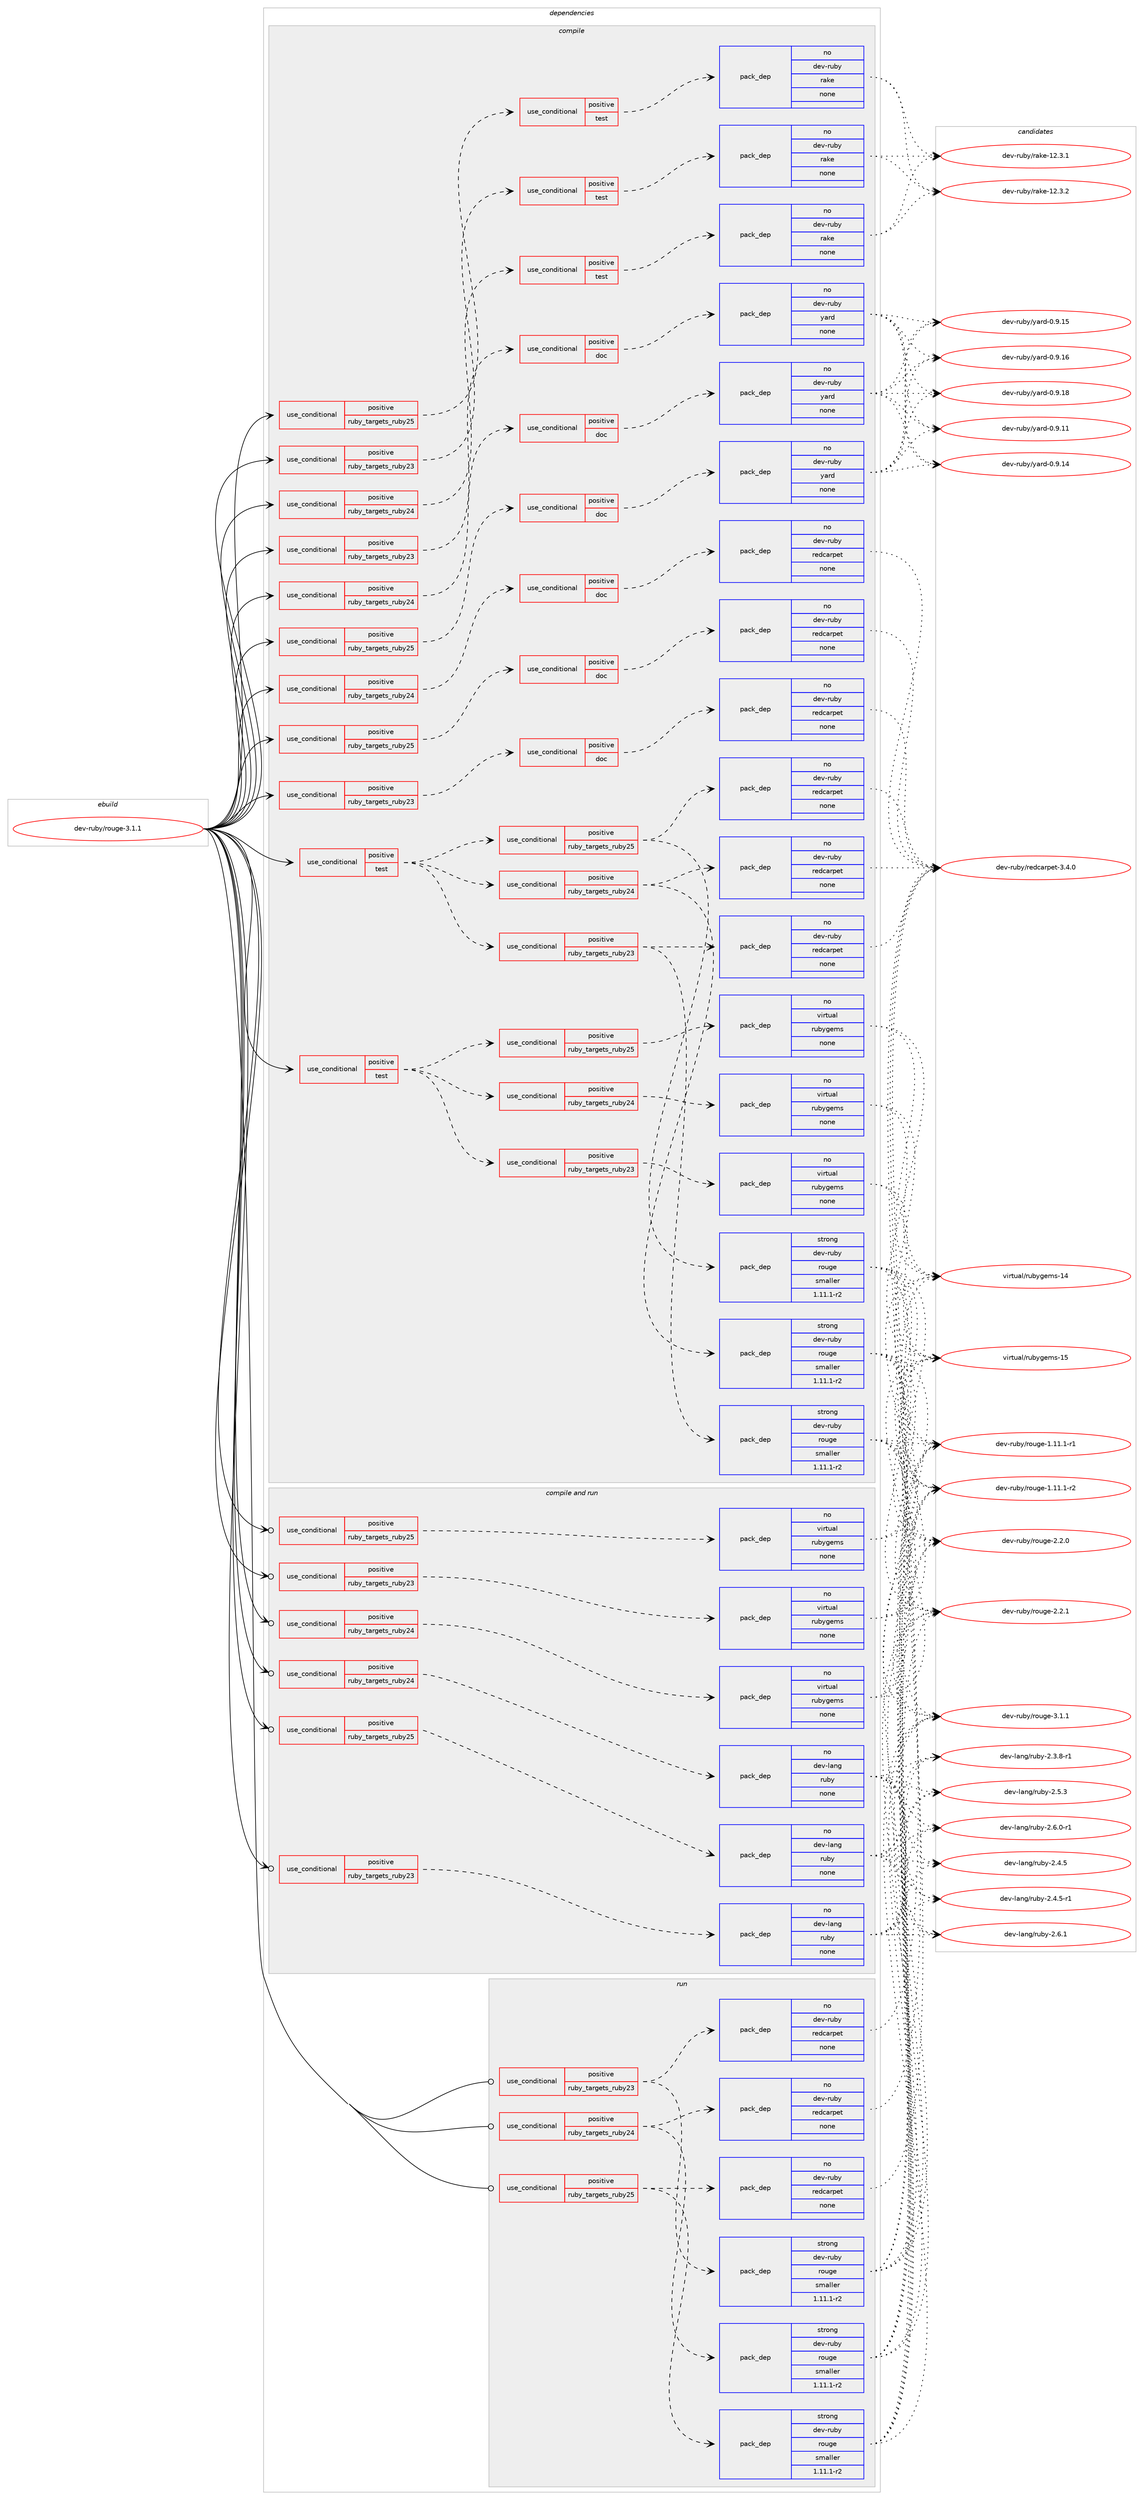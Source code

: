 digraph prolog {

# *************
# Graph options
# *************

newrank=true;
concentrate=true;
compound=true;
graph [rankdir=LR,fontname=Helvetica,fontsize=10,ranksep=1.5];#, ranksep=2.5, nodesep=0.2];
edge  [arrowhead=vee];
node  [fontname=Helvetica,fontsize=10];

# **********
# The ebuild
# **********

subgraph cluster_leftcol {
color=gray;
rank=same;
label=<<i>ebuild</i>>;
id [label="dev-ruby/rouge-3.1.1", color=red, width=4, href="../dev-ruby/rouge-3.1.1.svg"];
}

# ****************
# The dependencies
# ****************

subgraph cluster_midcol {
color=gray;
label=<<i>dependencies</i>>;
subgraph cluster_compile {
fillcolor="#eeeeee";
style=filled;
label=<<i>compile</i>>;
subgraph cond413741 {
dependency1519967 [label=<<TABLE BORDER="0" CELLBORDER="1" CELLSPACING="0" CELLPADDING="4"><TR><TD ROWSPAN="3" CELLPADDING="10">use_conditional</TD></TR><TR><TD>positive</TD></TR><TR><TD>ruby_targets_ruby23</TD></TR></TABLE>>, shape=none, color=red];
subgraph cond413742 {
dependency1519968 [label=<<TABLE BORDER="0" CELLBORDER="1" CELLSPACING="0" CELLPADDING="4"><TR><TD ROWSPAN="3" CELLPADDING="10">use_conditional</TD></TR><TR><TD>positive</TD></TR><TR><TD>doc</TD></TR></TABLE>>, shape=none, color=red];
subgraph pack1082720 {
dependency1519969 [label=<<TABLE BORDER="0" CELLBORDER="1" CELLSPACING="0" CELLPADDING="4" WIDTH="220"><TR><TD ROWSPAN="6" CELLPADDING="30">pack_dep</TD></TR><TR><TD WIDTH="110">no</TD></TR><TR><TD>dev-ruby</TD></TR><TR><TD>redcarpet</TD></TR><TR><TD>none</TD></TR><TR><TD></TD></TR></TABLE>>, shape=none, color=blue];
}
dependency1519968:e -> dependency1519969:w [weight=20,style="dashed",arrowhead="vee"];
}
dependency1519967:e -> dependency1519968:w [weight=20,style="dashed",arrowhead="vee"];
}
id:e -> dependency1519967:w [weight=20,style="solid",arrowhead="vee"];
subgraph cond413743 {
dependency1519970 [label=<<TABLE BORDER="0" CELLBORDER="1" CELLSPACING="0" CELLPADDING="4"><TR><TD ROWSPAN="3" CELLPADDING="10">use_conditional</TD></TR><TR><TD>positive</TD></TR><TR><TD>ruby_targets_ruby23</TD></TR></TABLE>>, shape=none, color=red];
subgraph cond413744 {
dependency1519971 [label=<<TABLE BORDER="0" CELLBORDER="1" CELLSPACING="0" CELLPADDING="4"><TR><TD ROWSPAN="3" CELLPADDING="10">use_conditional</TD></TR><TR><TD>positive</TD></TR><TR><TD>doc</TD></TR></TABLE>>, shape=none, color=red];
subgraph pack1082721 {
dependency1519972 [label=<<TABLE BORDER="0" CELLBORDER="1" CELLSPACING="0" CELLPADDING="4" WIDTH="220"><TR><TD ROWSPAN="6" CELLPADDING="30">pack_dep</TD></TR><TR><TD WIDTH="110">no</TD></TR><TR><TD>dev-ruby</TD></TR><TR><TD>yard</TD></TR><TR><TD>none</TD></TR><TR><TD></TD></TR></TABLE>>, shape=none, color=blue];
}
dependency1519971:e -> dependency1519972:w [weight=20,style="dashed",arrowhead="vee"];
}
dependency1519970:e -> dependency1519971:w [weight=20,style="dashed",arrowhead="vee"];
}
id:e -> dependency1519970:w [weight=20,style="solid",arrowhead="vee"];
subgraph cond413745 {
dependency1519973 [label=<<TABLE BORDER="0" CELLBORDER="1" CELLSPACING="0" CELLPADDING="4"><TR><TD ROWSPAN="3" CELLPADDING="10">use_conditional</TD></TR><TR><TD>positive</TD></TR><TR><TD>ruby_targets_ruby23</TD></TR></TABLE>>, shape=none, color=red];
subgraph cond413746 {
dependency1519974 [label=<<TABLE BORDER="0" CELLBORDER="1" CELLSPACING="0" CELLPADDING="4"><TR><TD ROWSPAN="3" CELLPADDING="10">use_conditional</TD></TR><TR><TD>positive</TD></TR><TR><TD>test</TD></TR></TABLE>>, shape=none, color=red];
subgraph pack1082722 {
dependency1519975 [label=<<TABLE BORDER="0" CELLBORDER="1" CELLSPACING="0" CELLPADDING="4" WIDTH="220"><TR><TD ROWSPAN="6" CELLPADDING="30">pack_dep</TD></TR><TR><TD WIDTH="110">no</TD></TR><TR><TD>dev-ruby</TD></TR><TR><TD>rake</TD></TR><TR><TD>none</TD></TR><TR><TD></TD></TR></TABLE>>, shape=none, color=blue];
}
dependency1519974:e -> dependency1519975:w [weight=20,style="dashed",arrowhead="vee"];
}
dependency1519973:e -> dependency1519974:w [weight=20,style="dashed",arrowhead="vee"];
}
id:e -> dependency1519973:w [weight=20,style="solid",arrowhead="vee"];
subgraph cond413747 {
dependency1519976 [label=<<TABLE BORDER="0" CELLBORDER="1" CELLSPACING="0" CELLPADDING="4"><TR><TD ROWSPAN="3" CELLPADDING="10">use_conditional</TD></TR><TR><TD>positive</TD></TR><TR><TD>ruby_targets_ruby24</TD></TR></TABLE>>, shape=none, color=red];
subgraph cond413748 {
dependency1519977 [label=<<TABLE BORDER="0" CELLBORDER="1" CELLSPACING="0" CELLPADDING="4"><TR><TD ROWSPAN="3" CELLPADDING="10">use_conditional</TD></TR><TR><TD>positive</TD></TR><TR><TD>doc</TD></TR></TABLE>>, shape=none, color=red];
subgraph pack1082723 {
dependency1519978 [label=<<TABLE BORDER="0" CELLBORDER="1" CELLSPACING="0" CELLPADDING="4" WIDTH="220"><TR><TD ROWSPAN="6" CELLPADDING="30">pack_dep</TD></TR><TR><TD WIDTH="110">no</TD></TR><TR><TD>dev-ruby</TD></TR><TR><TD>redcarpet</TD></TR><TR><TD>none</TD></TR><TR><TD></TD></TR></TABLE>>, shape=none, color=blue];
}
dependency1519977:e -> dependency1519978:w [weight=20,style="dashed",arrowhead="vee"];
}
dependency1519976:e -> dependency1519977:w [weight=20,style="dashed",arrowhead="vee"];
}
id:e -> dependency1519976:w [weight=20,style="solid",arrowhead="vee"];
subgraph cond413749 {
dependency1519979 [label=<<TABLE BORDER="0" CELLBORDER="1" CELLSPACING="0" CELLPADDING="4"><TR><TD ROWSPAN="3" CELLPADDING="10">use_conditional</TD></TR><TR><TD>positive</TD></TR><TR><TD>ruby_targets_ruby24</TD></TR></TABLE>>, shape=none, color=red];
subgraph cond413750 {
dependency1519980 [label=<<TABLE BORDER="0" CELLBORDER="1" CELLSPACING="0" CELLPADDING="4"><TR><TD ROWSPAN="3" CELLPADDING="10">use_conditional</TD></TR><TR><TD>positive</TD></TR><TR><TD>doc</TD></TR></TABLE>>, shape=none, color=red];
subgraph pack1082724 {
dependency1519981 [label=<<TABLE BORDER="0" CELLBORDER="1" CELLSPACING="0" CELLPADDING="4" WIDTH="220"><TR><TD ROWSPAN="6" CELLPADDING="30">pack_dep</TD></TR><TR><TD WIDTH="110">no</TD></TR><TR><TD>dev-ruby</TD></TR><TR><TD>yard</TD></TR><TR><TD>none</TD></TR><TR><TD></TD></TR></TABLE>>, shape=none, color=blue];
}
dependency1519980:e -> dependency1519981:w [weight=20,style="dashed",arrowhead="vee"];
}
dependency1519979:e -> dependency1519980:w [weight=20,style="dashed",arrowhead="vee"];
}
id:e -> dependency1519979:w [weight=20,style="solid",arrowhead="vee"];
subgraph cond413751 {
dependency1519982 [label=<<TABLE BORDER="0" CELLBORDER="1" CELLSPACING="0" CELLPADDING="4"><TR><TD ROWSPAN="3" CELLPADDING="10">use_conditional</TD></TR><TR><TD>positive</TD></TR><TR><TD>ruby_targets_ruby24</TD></TR></TABLE>>, shape=none, color=red];
subgraph cond413752 {
dependency1519983 [label=<<TABLE BORDER="0" CELLBORDER="1" CELLSPACING="0" CELLPADDING="4"><TR><TD ROWSPAN="3" CELLPADDING="10">use_conditional</TD></TR><TR><TD>positive</TD></TR><TR><TD>test</TD></TR></TABLE>>, shape=none, color=red];
subgraph pack1082725 {
dependency1519984 [label=<<TABLE BORDER="0" CELLBORDER="1" CELLSPACING="0" CELLPADDING="4" WIDTH="220"><TR><TD ROWSPAN="6" CELLPADDING="30">pack_dep</TD></TR><TR><TD WIDTH="110">no</TD></TR><TR><TD>dev-ruby</TD></TR><TR><TD>rake</TD></TR><TR><TD>none</TD></TR><TR><TD></TD></TR></TABLE>>, shape=none, color=blue];
}
dependency1519983:e -> dependency1519984:w [weight=20,style="dashed",arrowhead="vee"];
}
dependency1519982:e -> dependency1519983:w [weight=20,style="dashed",arrowhead="vee"];
}
id:e -> dependency1519982:w [weight=20,style="solid",arrowhead="vee"];
subgraph cond413753 {
dependency1519985 [label=<<TABLE BORDER="0" CELLBORDER="1" CELLSPACING="0" CELLPADDING="4"><TR><TD ROWSPAN="3" CELLPADDING="10">use_conditional</TD></TR><TR><TD>positive</TD></TR><TR><TD>ruby_targets_ruby25</TD></TR></TABLE>>, shape=none, color=red];
subgraph cond413754 {
dependency1519986 [label=<<TABLE BORDER="0" CELLBORDER="1" CELLSPACING="0" CELLPADDING="4"><TR><TD ROWSPAN="3" CELLPADDING="10">use_conditional</TD></TR><TR><TD>positive</TD></TR><TR><TD>doc</TD></TR></TABLE>>, shape=none, color=red];
subgraph pack1082726 {
dependency1519987 [label=<<TABLE BORDER="0" CELLBORDER="1" CELLSPACING="0" CELLPADDING="4" WIDTH="220"><TR><TD ROWSPAN="6" CELLPADDING="30">pack_dep</TD></TR><TR><TD WIDTH="110">no</TD></TR><TR><TD>dev-ruby</TD></TR><TR><TD>redcarpet</TD></TR><TR><TD>none</TD></TR><TR><TD></TD></TR></TABLE>>, shape=none, color=blue];
}
dependency1519986:e -> dependency1519987:w [weight=20,style="dashed",arrowhead="vee"];
}
dependency1519985:e -> dependency1519986:w [weight=20,style="dashed",arrowhead="vee"];
}
id:e -> dependency1519985:w [weight=20,style="solid",arrowhead="vee"];
subgraph cond413755 {
dependency1519988 [label=<<TABLE BORDER="0" CELLBORDER="1" CELLSPACING="0" CELLPADDING="4"><TR><TD ROWSPAN="3" CELLPADDING="10">use_conditional</TD></TR><TR><TD>positive</TD></TR><TR><TD>ruby_targets_ruby25</TD></TR></TABLE>>, shape=none, color=red];
subgraph cond413756 {
dependency1519989 [label=<<TABLE BORDER="0" CELLBORDER="1" CELLSPACING="0" CELLPADDING="4"><TR><TD ROWSPAN="3" CELLPADDING="10">use_conditional</TD></TR><TR><TD>positive</TD></TR><TR><TD>doc</TD></TR></TABLE>>, shape=none, color=red];
subgraph pack1082727 {
dependency1519990 [label=<<TABLE BORDER="0" CELLBORDER="1" CELLSPACING="0" CELLPADDING="4" WIDTH="220"><TR><TD ROWSPAN="6" CELLPADDING="30">pack_dep</TD></TR><TR><TD WIDTH="110">no</TD></TR><TR><TD>dev-ruby</TD></TR><TR><TD>yard</TD></TR><TR><TD>none</TD></TR><TR><TD></TD></TR></TABLE>>, shape=none, color=blue];
}
dependency1519989:e -> dependency1519990:w [weight=20,style="dashed",arrowhead="vee"];
}
dependency1519988:e -> dependency1519989:w [weight=20,style="dashed",arrowhead="vee"];
}
id:e -> dependency1519988:w [weight=20,style="solid",arrowhead="vee"];
subgraph cond413757 {
dependency1519991 [label=<<TABLE BORDER="0" CELLBORDER="1" CELLSPACING="0" CELLPADDING="4"><TR><TD ROWSPAN="3" CELLPADDING="10">use_conditional</TD></TR><TR><TD>positive</TD></TR><TR><TD>ruby_targets_ruby25</TD></TR></TABLE>>, shape=none, color=red];
subgraph cond413758 {
dependency1519992 [label=<<TABLE BORDER="0" CELLBORDER="1" CELLSPACING="0" CELLPADDING="4"><TR><TD ROWSPAN="3" CELLPADDING="10">use_conditional</TD></TR><TR><TD>positive</TD></TR><TR><TD>test</TD></TR></TABLE>>, shape=none, color=red];
subgraph pack1082728 {
dependency1519993 [label=<<TABLE BORDER="0" CELLBORDER="1" CELLSPACING="0" CELLPADDING="4" WIDTH="220"><TR><TD ROWSPAN="6" CELLPADDING="30">pack_dep</TD></TR><TR><TD WIDTH="110">no</TD></TR><TR><TD>dev-ruby</TD></TR><TR><TD>rake</TD></TR><TR><TD>none</TD></TR><TR><TD></TD></TR></TABLE>>, shape=none, color=blue];
}
dependency1519992:e -> dependency1519993:w [weight=20,style="dashed",arrowhead="vee"];
}
dependency1519991:e -> dependency1519992:w [weight=20,style="dashed",arrowhead="vee"];
}
id:e -> dependency1519991:w [weight=20,style="solid",arrowhead="vee"];
subgraph cond413759 {
dependency1519994 [label=<<TABLE BORDER="0" CELLBORDER="1" CELLSPACING="0" CELLPADDING="4"><TR><TD ROWSPAN="3" CELLPADDING="10">use_conditional</TD></TR><TR><TD>positive</TD></TR><TR><TD>test</TD></TR></TABLE>>, shape=none, color=red];
subgraph cond413760 {
dependency1519995 [label=<<TABLE BORDER="0" CELLBORDER="1" CELLSPACING="0" CELLPADDING="4"><TR><TD ROWSPAN="3" CELLPADDING="10">use_conditional</TD></TR><TR><TD>positive</TD></TR><TR><TD>ruby_targets_ruby23</TD></TR></TABLE>>, shape=none, color=red];
subgraph pack1082729 {
dependency1519996 [label=<<TABLE BORDER="0" CELLBORDER="1" CELLSPACING="0" CELLPADDING="4" WIDTH="220"><TR><TD ROWSPAN="6" CELLPADDING="30">pack_dep</TD></TR><TR><TD WIDTH="110">no</TD></TR><TR><TD>dev-ruby</TD></TR><TR><TD>redcarpet</TD></TR><TR><TD>none</TD></TR><TR><TD></TD></TR></TABLE>>, shape=none, color=blue];
}
dependency1519995:e -> dependency1519996:w [weight=20,style="dashed",arrowhead="vee"];
subgraph pack1082730 {
dependency1519997 [label=<<TABLE BORDER="0" CELLBORDER="1" CELLSPACING="0" CELLPADDING="4" WIDTH="220"><TR><TD ROWSPAN="6" CELLPADDING="30">pack_dep</TD></TR><TR><TD WIDTH="110">strong</TD></TR><TR><TD>dev-ruby</TD></TR><TR><TD>rouge</TD></TR><TR><TD>smaller</TD></TR><TR><TD>1.11.1-r2</TD></TR></TABLE>>, shape=none, color=blue];
}
dependency1519995:e -> dependency1519997:w [weight=20,style="dashed",arrowhead="vee"];
}
dependency1519994:e -> dependency1519995:w [weight=20,style="dashed",arrowhead="vee"];
subgraph cond413761 {
dependency1519998 [label=<<TABLE BORDER="0" CELLBORDER="1" CELLSPACING="0" CELLPADDING="4"><TR><TD ROWSPAN="3" CELLPADDING="10">use_conditional</TD></TR><TR><TD>positive</TD></TR><TR><TD>ruby_targets_ruby24</TD></TR></TABLE>>, shape=none, color=red];
subgraph pack1082731 {
dependency1519999 [label=<<TABLE BORDER="0" CELLBORDER="1" CELLSPACING="0" CELLPADDING="4" WIDTH="220"><TR><TD ROWSPAN="6" CELLPADDING="30">pack_dep</TD></TR><TR><TD WIDTH="110">no</TD></TR><TR><TD>dev-ruby</TD></TR><TR><TD>redcarpet</TD></TR><TR><TD>none</TD></TR><TR><TD></TD></TR></TABLE>>, shape=none, color=blue];
}
dependency1519998:e -> dependency1519999:w [weight=20,style="dashed",arrowhead="vee"];
subgraph pack1082732 {
dependency1520000 [label=<<TABLE BORDER="0" CELLBORDER="1" CELLSPACING="0" CELLPADDING="4" WIDTH="220"><TR><TD ROWSPAN="6" CELLPADDING="30">pack_dep</TD></TR><TR><TD WIDTH="110">strong</TD></TR><TR><TD>dev-ruby</TD></TR><TR><TD>rouge</TD></TR><TR><TD>smaller</TD></TR><TR><TD>1.11.1-r2</TD></TR></TABLE>>, shape=none, color=blue];
}
dependency1519998:e -> dependency1520000:w [weight=20,style="dashed",arrowhead="vee"];
}
dependency1519994:e -> dependency1519998:w [weight=20,style="dashed",arrowhead="vee"];
subgraph cond413762 {
dependency1520001 [label=<<TABLE BORDER="0" CELLBORDER="1" CELLSPACING="0" CELLPADDING="4"><TR><TD ROWSPAN="3" CELLPADDING="10">use_conditional</TD></TR><TR><TD>positive</TD></TR><TR><TD>ruby_targets_ruby25</TD></TR></TABLE>>, shape=none, color=red];
subgraph pack1082733 {
dependency1520002 [label=<<TABLE BORDER="0" CELLBORDER="1" CELLSPACING="0" CELLPADDING="4" WIDTH="220"><TR><TD ROWSPAN="6" CELLPADDING="30">pack_dep</TD></TR><TR><TD WIDTH="110">no</TD></TR><TR><TD>dev-ruby</TD></TR><TR><TD>redcarpet</TD></TR><TR><TD>none</TD></TR><TR><TD></TD></TR></TABLE>>, shape=none, color=blue];
}
dependency1520001:e -> dependency1520002:w [weight=20,style="dashed",arrowhead="vee"];
subgraph pack1082734 {
dependency1520003 [label=<<TABLE BORDER="0" CELLBORDER="1" CELLSPACING="0" CELLPADDING="4" WIDTH="220"><TR><TD ROWSPAN="6" CELLPADDING="30">pack_dep</TD></TR><TR><TD WIDTH="110">strong</TD></TR><TR><TD>dev-ruby</TD></TR><TR><TD>rouge</TD></TR><TR><TD>smaller</TD></TR><TR><TD>1.11.1-r2</TD></TR></TABLE>>, shape=none, color=blue];
}
dependency1520001:e -> dependency1520003:w [weight=20,style="dashed",arrowhead="vee"];
}
dependency1519994:e -> dependency1520001:w [weight=20,style="dashed",arrowhead="vee"];
}
id:e -> dependency1519994:w [weight=20,style="solid",arrowhead="vee"];
subgraph cond413763 {
dependency1520004 [label=<<TABLE BORDER="0" CELLBORDER="1" CELLSPACING="0" CELLPADDING="4"><TR><TD ROWSPAN="3" CELLPADDING="10">use_conditional</TD></TR><TR><TD>positive</TD></TR><TR><TD>test</TD></TR></TABLE>>, shape=none, color=red];
subgraph cond413764 {
dependency1520005 [label=<<TABLE BORDER="0" CELLBORDER="1" CELLSPACING="0" CELLPADDING="4"><TR><TD ROWSPAN="3" CELLPADDING="10">use_conditional</TD></TR><TR><TD>positive</TD></TR><TR><TD>ruby_targets_ruby23</TD></TR></TABLE>>, shape=none, color=red];
subgraph pack1082735 {
dependency1520006 [label=<<TABLE BORDER="0" CELLBORDER="1" CELLSPACING="0" CELLPADDING="4" WIDTH="220"><TR><TD ROWSPAN="6" CELLPADDING="30">pack_dep</TD></TR><TR><TD WIDTH="110">no</TD></TR><TR><TD>virtual</TD></TR><TR><TD>rubygems</TD></TR><TR><TD>none</TD></TR><TR><TD></TD></TR></TABLE>>, shape=none, color=blue];
}
dependency1520005:e -> dependency1520006:w [weight=20,style="dashed",arrowhead="vee"];
}
dependency1520004:e -> dependency1520005:w [weight=20,style="dashed",arrowhead="vee"];
subgraph cond413765 {
dependency1520007 [label=<<TABLE BORDER="0" CELLBORDER="1" CELLSPACING="0" CELLPADDING="4"><TR><TD ROWSPAN="3" CELLPADDING="10">use_conditional</TD></TR><TR><TD>positive</TD></TR><TR><TD>ruby_targets_ruby24</TD></TR></TABLE>>, shape=none, color=red];
subgraph pack1082736 {
dependency1520008 [label=<<TABLE BORDER="0" CELLBORDER="1" CELLSPACING="0" CELLPADDING="4" WIDTH="220"><TR><TD ROWSPAN="6" CELLPADDING="30">pack_dep</TD></TR><TR><TD WIDTH="110">no</TD></TR><TR><TD>virtual</TD></TR><TR><TD>rubygems</TD></TR><TR><TD>none</TD></TR><TR><TD></TD></TR></TABLE>>, shape=none, color=blue];
}
dependency1520007:e -> dependency1520008:w [weight=20,style="dashed",arrowhead="vee"];
}
dependency1520004:e -> dependency1520007:w [weight=20,style="dashed",arrowhead="vee"];
subgraph cond413766 {
dependency1520009 [label=<<TABLE BORDER="0" CELLBORDER="1" CELLSPACING="0" CELLPADDING="4"><TR><TD ROWSPAN="3" CELLPADDING="10">use_conditional</TD></TR><TR><TD>positive</TD></TR><TR><TD>ruby_targets_ruby25</TD></TR></TABLE>>, shape=none, color=red];
subgraph pack1082737 {
dependency1520010 [label=<<TABLE BORDER="0" CELLBORDER="1" CELLSPACING="0" CELLPADDING="4" WIDTH="220"><TR><TD ROWSPAN="6" CELLPADDING="30">pack_dep</TD></TR><TR><TD WIDTH="110">no</TD></TR><TR><TD>virtual</TD></TR><TR><TD>rubygems</TD></TR><TR><TD>none</TD></TR><TR><TD></TD></TR></TABLE>>, shape=none, color=blue];
}
dependency1520009:e -> dependency1520010:w [weight=20,style="dashed",arrowhead="vee"];
}
dependency1520004:e -> dependency1520009:w [weight=20,style="dashed",arrowhead="vee"];
}
id:e -> dependency1520004:w [weight=20,style="solid",arrowhead="vee"];
}
subgraph cluster_compileandrun {
fillcolor="#eeeeee";
style=filled;
label=<<i>compile and run</i>>;
subgraph cond413767 {
dependency1520011 [label=<<TABLE BORDER="0" CELLBORDER="1" CELLSPACING="0" CELLPADDING="4"><TR><TD ROWSPAN="3" CELLPADDING="10">use_conditional</TD></TR><TR><TD>positive</TD></TR><TR><TD>ruby_targets_ruby23</TD></TR></TABLE>>, shape=none, color=red];
subgraph pack1082738 {
dependency1520012 [label=<<TABLE BORDER="0" CELLBORDER="1" CELLSPACING="0" CELLPADDING="4" WIDTH="220"><TR><TD ROWSPAN="6" CELLPADDING="30">pack_dep</TD></TR><TR><TD WIDTH="110">no</TD></TR><TR><TD>dev-lang</TD></TR><TR><TD>ruby</TD></TR><TR><TD>none</TD></TR><TR><TD></TD></TR></TABLE>>, shape=none, color=blue];
}
dependency1520011:e -> dependency1520012:w [weight=20,style="dashed",arrowhead="vee"];
}
id:e -> dependency1520011:w [weight=20,style="solid",arrowhead="odotvee"];
subgraph cond413768 {
dependency1520013 [label=<<TABLE BORDER="0" CELLBORDER="1" CELLSPACING="0" CELLPADDING="4"><TR><TD ROWSPAN="3" CELLPADDING="10">use_conditional</TD></TR><TR><TD>positive</TD></TR><TR><TD>ruby_targets_ruby23</TD></TR></TABLE>>, shape=none, color=red];
subgraph pack1082739 {
dependency1520014 [label=<<TABLE BORDER="0" CELLBORDER="1" CELLSPACING="0" CELLPADDING="4" WIDTH="220"><TR><TD ROWSPAN="6" CELLPADDING="30">pack_dep</TD></TR><TR><TD WIDTH="110">no</TD></TR><TR><TD>virtual</TD></TR><TR><TD>rubygems</TD></TR><TR><TD>none</TD></TR><TR><TD></TD></TR></TABLE>>, shape=none, color=blue];
}
dependency1520013:e -> dependency1520014:w [weight=20,style="dashed",arrowhead="vee"];
}
id:e -> dependency1520013:w [weight=20,style="solid",arrowhead="odotvee"];
subgraph cond413769 {
dependency1520015 [label=<<TABLE BORDER="0" CELLBORDER="1" CELLSPACING="0" CELLPADDING="4"><TR><TD ROWSPAN="3" CELLPADDING="10">use_conditional</TD></TR><TR><TD>positive</TD></TR><TR><TD>ruby_targets_ruby24</TD></TR></TABLE>>, shape=none, color=red];
subgraph pack1082740 {
dependency1520016 [label=<<TABLE BORDER="0" CELLBORDER="1" CELLSPACING="0" CELLPADDING="4" WIDTH="220"><TR><TD ROWSPAN="6" CELLPADDING="30">pack_dep</TD></TR><TR><TD WIDTH="110">no</TD></TR><TR><TD>dev-lang</TD></TR><TR><TD>ruby</TD></TR><TR><TD>none</TD></TR><TR><TD></TD></TR></TABLE>>, shape=none, color=blue];
}
dependency1520015:e -> dependency1520016:w [weight=20,style="dashed",arrowhead="vee"];
}
id:e -> dependency1520015:w [weight=20,style="solid",arrowhead="odotvee"];
subgraph cond413770 {
dependency1520017 [label=<<TABLE BORDER="0" CELLBORDER="1" CELLSPACING="0" CELLPADDING="4"><TR><TD ROWSPAN="3" CELLPADDING="10">use_conditional</TD></TR><TR><TD>positive</TD></TR><TR><TD>ruby_targets_ruby24</TD></TR></TABLE>>, shape=none, color=red];
subgraph pack1082741 {
dependency1520018 [label=<<TABLE BORDER="0" CELLBORDER="1" CELLSPACING="0" CELLPADDING="4" WIDTH="220"><TR><TD ROWSPAN="6" CELLPADDING="30">pack_dep</TD></TR><TR><TD WIDTH="110">no</TD></TR><TR><TD>virtual</TD></TR><TR><TD>rubygems</TD></TR><TR><TD>none</TD></TR><TR><TD></TD></TR></TABLE>>, shape=none, color=blue];
}
dependency1520017:e -> dependency1520018:w [weight=20,style="dashed",arrowhead="vee"];
}
id:e -> dependency1520017:w [weight=20,style="solid",arrowhead="odotvee"];
subgraph cond413771 {
dependency1520019 [label=<<TABLE BORDER="0" CELLBORDER="1" CELLSPACING="0" CELLPADDING="4"><TR><TD ROWSPAN="3" CELLPADDING="10">use_conditional</TD></TR><TR><TD>positive</TD></TR><TR><TD>ruby_targets_ruby25</TD></TR></TABLE>>, shape=none, color=red];
subgraph pack1082742 {
dependency1520020 [label=<<TABLE BORDER="0" CELLBORDER="1" CELLSPACING="0" CELLPADDING="4" WIDTH="220"><TR><TD ROWSPAN="6" CELLPADDING="30">pack_dep</TD></TR><TR><TD WIDTH="110">no</TD></TR><TR><TD>dev-lang</TD></TR><TR><TD>ruby</TD></TR><TR><TD>none</TD></TR><TR><TD></TD></TR></TABLE>>, shape=none, color=blue];
}
dependency1520019:e -> dependency1520020:w [weight=20,style="dashed",arrowhead="vee"];
}
id:e -> dependency1520019:w [weight=20,style="solid",arrowhead="odotvee"];
subgraph cond413772 {
dependency1520021 [label=<<TABLE BORDER="0" CELLBORDER="1" CELLSPACING="0" CELLPADDING="4"><TR><TD ROWSPAN="3" CELLPADDING="10">use_conditional</TD></TR><TR><TD>positive</TD></TR><TR><TD>ruby_targets_ruby25</TD></TR></TABLE>>, shape=none, color=red];
subgraph pack1082743 {
dependency1520022 [label=<<TABLE BORDER="0" CELLBORDER="1" CELLSPACING="0" CELLPADDING="4" WIDTH="220"><TR><TD ROWSPAN="6" CELLPADDING="30">pack_dep</TD></TR><TR><TD WIDTH="110">no</TD></TR><TR><TD>virtual</TD></TR><TR><TD>rubygems</TD></TR><TR><TD>none</TD></TR><TR><TD></TD></TR></TABLE>>, shape=none, color=blue];
}
dependency1520021:e -> dependency1520022:w [weight=20,style="dashed",arrowhead="vee"];
}
id:e -> dependency1520021:w [weight=20,style="solid",arrowhead="odotvee"];
}
subgraph cluster_run {
fillcolor="#eeeeee";
style=filled;
label=<<i>run</i>>;
subgraph cond413773 {
dependency1520023 [label=<<TABLE BORDER="0" CELLBORDER="1" CELLSPACING="0" CELLPADDING="4"><TR><TD ROWSPAN="3" CELLPADDING="10">use_conditional</TD></TR><TR><TD>positive</TD></TR><TR><TD>ruby_targets_ruby23</TD></TR></TABLE>>, shape=none, color=red];
subgraph pack1082744 {
dependency1520024 [label=<<TABLE BORDER="0" CELLBORDER="1" CELLSPACING="0" CELLPADDING="4" WIDTH="220"><TR><TD ROWSPAN="6" CELLPADDING="30">pack_dep</TD></TR><TR><TD WIDTH="110">no</TD></TR><TR><TD>dev-ruby</TD></TR><TR><TD>redcarpet</TD></TR><TR><TD>none</TD></TR><TR><TD></TD></TR></TABLE>>, shape=none, color=blue];
}
dependency1520023:e -> dependency1520024:w [weight=20,style="dashed",arrowhead="vee"];
subgraph pack1082745 {
dependency1520025 [label=<<TABLE BORDER="0" CELLBORDER="1" CELLSPACING="0" CELLPADDING="4" WIDTH="220"><TR><TD ROWSPAN="6" CELLPADDING="30">pack_dep</TD></TR><TR><TD WIDTH="110">strong</TD></TR><TR><TD>dev-ruby</TD></TR><TR><TD>rouge</TD></TR><TR><TD>smaller</TD></TR><TR><TD>1.11.1-r2</TD></TR></TABLE>>, shape=none, color=blue];
}
dependency1520023:e -> dependency1520025:w [weight=20,style="dashed",arrowhead="vee"];
}
id:e -> dependency1520023:w [weight=20,style="solid",arrowhead="odot"];
subgraph cond413774 {
dependency1520026 [label=<<TABLE BORDER="0" CELLBORDER="1" CELLSPACING="0" CELLPADDING="4"><TR><TD ROWSPAN="3" CELLPADDING="10">use_conditional</TD></TR><TR><TD>positive</TD></TR><TR><TD>ruby_targets_ruby24</TD></TR></TABLE>>, shape=none, color=red];
subgraph pack1082746 {
dependency1520027 [label=<<TABLE BORDER="0" CELLBORDER="1" CELLSPACING="0" CELLPADDING="4" WIDTH="220"><TR><TD ROWSPAN="6" CELLPADDING="30">pack_dep</TD></TR><TR><TD WIDTH="110">no</TD></TR><TR><TD>dev-ruby</TD></TR><TR><TD>redcarpet</TD></TR><TR><TD>none</TD></TR><TR><TD></TD></TR></TABLE>>, shape=none, color=blue];
}
dependency1520026:e -> dependency1520027:w [weight=20,style="dashed",arrowhead="vee"];
subgraph pack1082747 {
dependency1520028 [label=<<TABLE BORDER="0" CELLBORDER="1" CELLSPACING="0" CELLPADDING="4" WIDTH="220"><TR><TD ROWSPAN="6" CELLPADDING="30">pack_dep</TD></TR><TR><TD WIDTH="110">strong</TD></TR><TR><TD>dev-ruby</TD></TR><TR><TD>rouge</TD></TR><TR><TD>smaller</TD></TR><TR><TD>1.11.1-r2</TD></TR></TABLE>>, shape=none, color=blue];
}
dependency1520026:e -> dependency1520028:w [weight=20,style="dashed",arrowhead="vee"];
}
id:e -> dependency1520026:w [weight=20,style="solid",arrowhead="odot"];
subgraph cond413775 {
dependency1520029 [label=<<TABLE BORDER="0" CELLBORDER="1" CELLSPACING="0" CELLPADDING="4"><TR><TD ROWSPAN="3" CELLPADDING="10">use_conditional</TD></TR><TR><TD>positive</TD></TR><TR><TD>ruby_targets_ruby25</TD></TR></TABLE>>, shape=none, color=red];
subgraph pack1082748 {
dependency1520030 [label=<<TABLE BORDER="0" CELLBORDER="1" CELLSPACING="0" CELLPADDING="4" WIDTH="220"><TR><TD ROWSPAN="6" CELLPADDING="30">pack_dep</TD></TR><TR><TD WIDTH="110">no</TD></TR><TR><TD>dev-ruby</TD></TR><TR><TD>redcarpet</TD></TR><TR><TD>none</TD></TR><TR><TD></TD></TR></TABLE>>, shape=none, color=blue];
}
dependency1520029:e -> dependency1520030:w [weight=20,style="dashed",arrowhead="vee"];
subgraph pack1082749 {
dependency1520031 [label=<<TABLE BORDER="0" CELLBORDER="1" CELLSPACING="0" CELLPADDING="4" WIDTH="220"><TR><TD ROWSPAN="6" CELLPADDING="30">pack_dep</TD></TR><TR><TD WIDTH="110">strong</TD></TR><TR><TD>dev-ruby</TD></TR><TR><TD>rouge</TD></TR><TR><TD>smaller</TD></TR><TR><TD>1.11.1-r2</TD></TR></TABLE>>, shape=none, color=blue];
}
dependency1520029:e -> dependency1520031:w [weight=20,style="dashed",arrowhead="vee"];
}
id:e -> dependency1520029:w [weight=20,style="solid",arrowhead="odot"];
}
}

# **************
# The candidates
# **************

subgraph cluster_choices {
rank=same;
color=gray;
label=<<i>candidates</i>>;

subgraph choice1082720 {
color=black;
nodesep=1;
choice1001011184511411798121471141011009997114112101116455146524648 [label="dev-ruby/redcarpet-3.4.0", color=red, width=4,href="../dev-ruby/redcarpet-3.4.0.svg"];
dependency1519969:e -> choice1001011184511411798121471141011009997114112101116455146524648:w [style=dotted,weight="100"];
}
subgraph choice1082721 {
color=black;
nodesep=1;
choice1001011184511411798121471219711410045484657464949 [label="dev-ruby/yard-0.9.11", color=red, width=4,href="../dev-ruby/yard-0.9.11.svg"];
choice1001011184511411798121471219711410045484657464952 [label="dev-ruby/yard-0.9.14", color=red, width=4,href="../dev-ruby/yard-0.9.14.svg"];
choice1001011184511411798121471219711410045484657464953 [label="dev-ruby/yard-0.9.15", color=red, width=4,href="../dev-ruby/yard-0.9.15.svg"];
choice1001011184511411798121471219711410045484657464954 [label="dev-ruby/yard-0.9.16", color=red, width=4,href="../dev-ruby/yard-0.9.16.svg"];
choice1001011184511411798121471219711410045484657464956 [label="dev-ruby/yard-0.9.18", color=red, width=4,href="../dev-ruby/yard-0.9.18.svg"];
dependency1519972:e -> choice1001011184511411798121471219711410045484657464949:w [style=dotted,weight="100"];
dependency1519972:e -> choice1001011184511411798121471219711410045484657464952:w [style=dotted,weight="100"];
dependency1519972:e -> choice1001011184511411798121471219711410045484657464953:w [style=dotted,weight="100"];
dependency1519972:e -> choice1001011184511411798121471219711410045484657464954:w [style=dotted,weight="100"];
dependency1519972:e -> choice1001011184511411798121471219711410045484657464956:w [style=dotted,weight="100"];
}
subgraph choice1082722 {
color=black;
nodesep=1;
choice1001011184511411798121471149710710145495046514649 [label="dev-ruby/rake-12.3.1", color=red, width=4,href="../dev-ruby/rake-12.3.1.svg"];
choice1001011184511411798121471149710710145495046514650 [label="dev-ruby/rake-12.3.2", color=red, width=4,href="../dev-ruby/rake-12.3.2.svg"];
dependency1519975:e -> choice1001011184511411798121471149710710145495046514649:w [style=dotted,weight="100"];
dependency1519975:e -> choice1001011184511411798121471149710710145495046514650:w [style=dotted,weight="100"];
}
subgraph choice1082723 {
color=black;
nodesep=1;
choice1001011184511411798121471141011009997114112101116455146524648 [label="dev-ruby/redcarpet-3.4.0", color=red, width=4,href="../dev-ruby/redcarpet-3.4.0.svg"];
dependency1519978:e -> choice1001011184511411798121471141011009997114112101116455146524648:w [style=dotted,weight="100"];
}
subgraph choice1082724 {
color=black;
nodesep=1;
choice1001011184511411798121471219711410045484657464949 [label="dev-ruby/yard-0.9.11", color=red, width=4,href="../dev-ruby/yard-0.9.11.svg"];
choice1001011184511411798121471219711410045484657464952 [label="dev-ruby/yard-0.9.14", color=red, width=4,href="../dev-ruby/yard-0.9.14.svg"];
choice1001011184511411798121471219711410045484657464953 [label="dev-ruby/yard-0.9.15", color=red, width=4,href="../dev-ruby/yard-0.9.15.svg"];
choice1001011184511411798121471219711410045484657464954 [label="dev-ruby/yard-0.9.16", color=red, width=4,href="../dev-ruby/yard-0.9.16.svg"];
choice1001011184511411798121471219711410045484657464956 [label="dev-ruby/yard-0.9.18", color=red, width=4,href="../dev-ruby/yard-0.9.18.svg"];
dependency1519981:e -> choice1001011184511411798121471219711410045484657464949:w [style=dotted,weight="100"];
dependency1519981:e -> choice1001011184511411798121471219711410045484657464952:w [style=dotted,weight="100"];
dependency1519981:e -> choice1001011184511411798121471219711410045484657464953:w [style=dotted,weight="100"];
dependency1519981:e -> choice1001011184511411798121471219711410045484657464954:w [style=dotted,weight="100"];
dependency1519981:e -> choice1001011184511411798121471219711410045484657464956:w [style=dotted,weight="100"];
}
subgraph choice1082725 {
color=black;
nodesep=1;
choice1001011184511411798121471149710710145495046514649 [label="dev-ruby/rake-12.3.1", color=red, width=4,href="../dev-ruby/rake-12.3.1.svg"];
choice1001011184511411798121471149710710145495046514650 [label="dev-ruby/rake-12.3.2", color=red, width=4,href="../dev-ruby/rake-12.3.2.svg"];
dependency1519984:e -> choice1001011184511411798121471149710710145495046514649:w [style=dotted,weight="100"];
dependency1519984:e -> choice1001011184511411798121471149710710145495046514650:w [style=dotted,weight="100"];
}
subgraph choice1082726 {
color=black;
nodesep=1;
choice1001011184511411798121471141011009997114112101116455146524648 [label="dev-ruby/redcarpet-3.4.0", color=red, width=4,href="../dev-ruby/redcarpet-3.4.0.svg"];
dependency1519987:e -> choice1001011184511411798121471141011009997114112101116455146524648:w [style=dotted,weight="100"];
}
subgraph choice1082727 {
color=black;
nodesep=1;
choice1001011184511411798121471219711410045484657464949 [label="dev-ruby/yard-0.9.11", color=red, width=4,href="../dev-ruby/yard-0.9.11.svg"];
choice1001011184511411798121471219711410045484657464952 [label="dev-ruby/yard-0.9.14", color=red, width=4,href="../dev-ruby/yard-0.9.14.svg"];
choice1001011184511411798121471219711410045484657464953 [label="dev-ruby/yard-0.9.15", color=red, width=4,href="../dev-ruby/yard-0.9.15.svg"];
choice1001011184511411798121471219711410045484657464954 [label="dev-ruby/yard-0.9.16", color=red, width=4,href="../dev-ruby/yard-0.9.16.svg"];
choice1001011184511411798121471219711410045484657464956 [label="dev-ruby/yard-0.9.18", color=red, width=4,href="../dev-ruby/yard-0.9.18.svg"];
dependency1519990:e -> choice1001011184511411798121471219711410045484657464949:w [style=dotted,weight="100"];
dependency1519990:e -> choice1001011184511411798121471219711410045484657464952:w [style=dotted,weight="100"];
dependency1519990:e -> choice1001011184511411798121471219711410045484657464953:w [style=dotted,weight="100"];
dependency1519990:e -> choice1001011184511411798121471219711410045484657464954:w [style=dotted,weight="100"];
dependency1519990:e -> choice1001011184511411798121471219711410045484657464956:w [style=dotted,weight="100"];
}
subgraph choice1082728 {
color=black;
nodesep=1;
choice1001011184511411798121471149710710145495046514649 [label="dev-ruby/rake-12.3.1", color=red, width=4,href="../dev-ruby/rake-12.3.1.svg"];
choice1001011184511411798121471149710710145495046514650 [label="dev-ruby/rake-12.3.2", color=red, width=4,href="../dev-ruby/rake-12.3.2.svg"];
dependency1519993:e -> choice1001011184511411798121471149710710145495046514649:w [style=dotted,weight="100"];
dependency1519993:e -> choice1001011184511411798121471149710710145495046514650:w [style=dotted,weight="100"];
}
subgraph choice1082729 {
color=black;
nodesep=1;
choice1001011184511411798121471141011009997114112101116455146524648 [label="dev-ruby/redcarpet-3.4.0", color=red, width=4,href="../dev-ruby/redcarpet-3.4.0.svg"];
dependency1519996:e -> choice1001011184511411798121471141011009997114112101116455146524648:w [style=dotted,weight="100"];
}
subgraph choice1082730 {
color=black;
nodesep=1;
choice100101118451141179812147114111117103101454946494946494511449 [label="dev-ruby/rouge-1.11.1-r1", color=red, width=4,href="../dev-ruby/rouge-1.11.1-r1.svg"];
choice100101118451141179812147114111117103101454946494946494511450 [label="dev-ruby/rouge-1.11.1-r2", color=red, width=4,href="../dev-ruby/rouge-1.11.1-r2.svg"];
choice100101118451141179812147114111117103101455046504648 [label="dev-ruby/rouge-2.2.0", color=red, width=4,href="../dev-ruby/rouge-2.2.0.svg"];
choice100101118451141179812147114111117103101455046504649 [label="dev-ruby/rouge-2.2.1", color=red, width=4,href="../dev-ruby/rouge-2.2.1.svg"];
choice100101118451141179812147114111117103101455146494649 [label="dev-ruby/rouge-3.1.1", color=red, width=4,href="../dev-ruby/rouge-3.1.1.svg"];
dependency1519997:e -> choice100101118451141179812147114111117103101454946494946494511449:w [style=dotted,weight="100"];
dependency1519997:e -> choice100101118451141179812147114111117103101454946494946494511450:w [style=dotted,weight="100"];
dependency1519997:e -> choice100101118451141179812147114111117103101455046504648:w [style=dotted,weight="100"];
dependency1519997:e -> choice100101118451141179812147114111117103101455046504649:w [style=dotted,weight="100"];
dependency1519997:e -> choice100101118451141179812147114111117103101455146494649:w [style=dotted,weight="100"];
}
subgraph choice1082731 {
color=black;
nodesep=1;
choice1001011184511411798121471141011009997114112101116455146524648 [label="dev-ruby/redcarpet-3.4.0", color=red, width=4,href="../dev-ruby/redcarpet-3.4.0.svg"];
dependency1519999:e -> choice1001011184511411798121471141011009997114112101116455146524648:w [style=dotted,weight="100"];
}
subgraph choice1082732 {
color=black;
nodesep=1;
choice100101118451141179812147114111117103101454946494946494511449 [label="dev-ruby/rouge-1.11.1-r1", color=red, width=4,href="../dev-ruby/rouge-1.11.1-r1.svg"];
choice100101118451141179812147114111117103101454946494946494511450 [label="dev-ruby/rouge-1.11.1-r2", color=red, width=4,href="../dev-ruby/rouge-1.11.1-r2.svg"];
choice100101118451141179812147114111117103101455046504648 [label="dev-ruby/rouge-2.2.0", color=red, width=4,href="../dev-ruby/rouge-2.2.0.svg"];
choice100101118451141179812147114111117103101455046504649 [label="dev-ruby/rouge-2.2.1", color=red, width=4,href="../dev-ruby/rouge-2.2.1.svg"];
choice100101118451141179812147114111117103101455146494649 [label="dev-ruby/rouge-3.1.1", color=red, width=4,href="../dev-ruby/rouge-3.1.1.svg"];
dependency1520000:e -> choice100101118451141179812147114111117103101454946494946494511449:w [style=dotted,weight="100"];
dependency1520000:e -> choice100101118451141179812147114111117103101454946494946494511450:w [style=dotted,weight="100"];
dependency1520000:e -> choice100101118451141179812147114111117103101455046504648:w [style=dotted,weight="100"];
dependency1520000:e -> choice100101118451141179812147114111117103101455046504649:w [style=dotted,weight="100"];
dependency1520000:e -> choice100101118451141179812147114111117103101455146494649:w [style=dotted,weight="100"];
}
subgraph choice1082733 {
color=black;
nodesep=1;
choice1001011184511411798121471141011009997114112101116455146524648 [label="dev-ruby/redcarpet-3.4.0", color=red, width=4,href="../dev-ruby/redcarpet-3.4.0.svg"];
dependency1520002:e -> choice1001011184511411798121471141011009997114112101116455146524648:w [style=dotted,weight="100"];
}
subgraph choice1082734 {
color=black;
nodesep=1;
choice100101118451141179812147114111117103101454946494946494511449 [label="dev-ruby/rouge-1.11.1-r1", color=red, width=4,href="../dev-ruby/rouge-1.11.1-r1.svg"];
choice100101118451141179812147114111117103101454946494946494511450 [label="dev-ruby/rouge-1.11.1-r2", color=red, width=4,href="../dev-ruby/rouge-1.11.1-r2.svg"];
choice100101118451141179812147114111117103101455046504648 [label="dev-ruby/rouge-2.2.0", color=red, width=4,href="../dev-ruby/rouge-2.2.0.svg"];
choice100101118451141179812147114111117103101455046504649 [label="dev-ruby/rouge-2.2.1", color=red, width=4,href="../dev-ruby/rouge-2.2.1.svg"];
choice100101118451141179812147114111117103101455146494649 [label="dev-ruby/rouge-3.1.1", color=red, width=4,href="../dev-ruby/rouge-3.1.1.svg"];
dependency1520003:e -> choice100101118451141179812147114111117103101454946494946494511449:w [style=dotted,weight="100"];
dependency1520003:e -> choice100101118451141179812147114111117103101454946494946494511450:w [style=dotted,weight="100"];
dependency1520003:e -> choice100101118451141179812147114111117103101455046504648:w [style=dotted,weight="100"];
dependency1520003:e -> choice100101118451141179812147114111117103101455046504649:w [style=dotted,weight="100"];
dependency1520003:e -> choice100101118451141179812147114111117103101455146494649:w [style=dotted,weight="100"];
}
subgraph choice1082735 {
color=black;
nodesep=1;
choice118105114116117971084711411798121103101109115454952 [label="virtual/rubygems-14", color=red, width=4,href="../virtual/rubygems-14.svg"];
choice118105114116117971084711411798121103101109115454953 [label="virtual/rubygems-15", color=red, width=4,href="../virtual/rubygems-15.svg"];
dependency1520006:e -> choice118105114116117971084711411798121103101109115454952:w [style=dotted,weight="100"];
dependency1520006:e -> choice118105114116117971084711411798121103101109115454953:w [style=dotted,weight="100"];
}
subgraph choice1082736 {
color=black;
nodesep=1;
choice118105114116117971084711411798121103101109115454952 [label="virtual/rubygems-14", color=red, width=4,href="../virtual/rubygems-14.svg"];
choice118105114116117971084711411798121103101109115454953 [label="virtual/rubygems-15", color=red, width=4,href="../virtual/rubygems-15.svg"];
dependency1520008:e -> choice118105114116117971084711411798121103101109115454952:w [style=dotted,weight="100"];
dependency1520008:e -> choice118105114116117971084711411798121103101109115454953:w [style=dotted,weight="100"];
}
subgraph choice1082737 {
color=black;
nodesep=1;
choice118105114116117971084711411798121103101109115454952 [label="virtual/rubygems-14", color=red, width=4,href="../virtual/rubygems-14.svg"];
choice118105114116117971084711411798121103101109115454953 [label="virtual/rubygems-15", color=red, width=4,href="../virtual/rubygems-15.svg"];
dependency1520010:e -> choice118105114116117971084711411798121103101109115454952:w [style=dotted,weight="100"];
dependency1520010:e -> choice118105114116117971084711411798121103101109115454953:w [style=dotted,weight="100"];
}
subgraph choice1082738 {
color=black;
nodesep=1;
choice100101118451089711010347114117981214550465146564511449 [label="dev-lang/ruby-2.3.8-r1", color=red, width=4,href="../dev-lang/ruby-2.3.8-r1.svg"];
choice10010111845108971101034711411798121455046524653 [label="dev-lang/ruby-2.4.5", color=red, width=4,href="../dev-lang/ruby-2.4.5.svg"];
choice100101118451089711010347114117981214550465246534511449 [label="dev-lang/ruby-2.4.5-r1", color=red, width=4,href="../dev-lang/ruby-2.4.5-r1.svg"];
choice10010111845108971101034711411798121455046534651 [label="dev-lang/ruby-2.5.3", color=red, width=4,href="../dev-lang/ruby-2.5.3.svg"];
choice100101118451089711010347114117981214550465446484511449 [label="dev-lang/ruby-2.6.0-r1", color=red, width=4,href="../dev-lang/ruby-2.6.0-r1.svg"];
choice10010111845108971101034711411798121455046544649 [label="dev-lang/ruby-2.6.1", color=red, width=4,href="../dev-lang/ruby-2.6.1.svg"];
dependency1520012:e -> choice100101118451089711010347114117981214550465146564511449:w [style=dotted,weight="100"];
dependency1520012:e -> choice10010111845108971101034711411798121455046524653:w [style=dotted,weight="100"];
dependency1520012:e -> choice100101118451089711010347114117981214550465246534511449:w [style=dotted,weight="100"];
dependency1520012:e -> choice10010111845108971101034711411798121455046534651:w [style=dotted,weight="100"];
dependency1520012:e -> choice100101118451089711010347114117981214550465446484511449:w [style=dotted,weight="100"];
dependency1520012:e -> choice10010111845108971101034711411798121455046544649:w [style=dotted,weight="100"];
}
subgraph choice1082739 {
color=black;
nodesep=1;
choice118105114116117971084711411798121103101109115454952 [label="virtual/rubygems-14", color=red, width=4,href="../virtual/rubygems-14.svg"];
choice118105114116117971084711411798121103101109115454953 [label="virtual/rubygems-15", color=red, width=4,href="../virtual/rubygems-15.svg"];
dependency1520014:e -> choice118105114116117971084711411798121103101109115454952:w [style=dotted,weight="100"];
dependency1520014:e -> choice118105114116117971084711411798121103101109115454953:w [style=dotted,weight="100"];
}
subgraph choice1082740 {
color=black;
nodesep=1;
choice100101118451089711010347114117981214550465146564511449 [label="dev-lang/ruby-2.3.8-r1", color=red, width=4,href="../dev-lang/ruby-2.3.8-r1.svg"];
choice10010111845108971101034711411798121455046524653 [label="dev-lang/ruby-2.4.5", color=red, width=4,href="../dev-lang/ruby-2.4.5.svg"];
choice100101118451089711010347114117981214550465246534511449 [label="dev-lang/ruby-2.4.5-r1", color=red, width=4,href="../dev-lang/ruby-2.4.5-r1.svg"];
choice10010111845108971101034711411798121455046534651 [label="dev-lang/ruby-2.5.3", color=red, width=4,href="../dev-lang/ruby-2.5.3.svg"];
choice100101118451089711010347114117981214550465446484511449 [label="dev-lang/ruby-2.6.0-r1", color=red, width=4,href="../dev-lang/ruby-2.6.0-r1.svg"];
choice10010111845108971101034711411798121455046544649 [label="dev-lang/ruby-2.6.1", color=red, width=4,href="../dev-lang/ruby-2.6.1.svg"];
dependency1520016:e -> choice100101118451089711010347114117981214550465146564511449:w [style=dotted,weight="100"];
dependency1520016:e -> choice10010111845108971101034711411798121455046524653:w [style=dotted,weight="100"];
dependency1520016:e -> choice100101118451089711010347114117981214550465246534511449:w [style=dotted,weight="100"];
dependency1520016:e -> choice10010111845108971101034711411798121455046534651:w [style=dotted,weight="100"];
dependency1520016:e -> choice100101118451089711010347114117981214550465446484511449:w [style=dotted,weight="100"];
dependency1520016:e -> choice10010111845108971101034711411798121455046544649:w [style=dotted,weight="100"];
}
subgraph choice1082741 {
color=black;
nodesep=1;
choice118105114116117971084711411798121103101109115454952 [label="virtual/rubygems-14", color=red, width=4,href="../virtual/rubygems-14.svg"];
choice118105114116117971084711411798121103101109115454953 [label="virtual/rubygems-15", color=red, width=4,href="../virtual/rubygems-15.svg"];
dependency1520018:e -> choice118105114116117971084711411798121103101109115454952:w [style=dotted,weight="100"];
dependency1520018:e -> choice118105114116117971084711411798121103101109115454953:w [style=dotted,weight="100"];
}
subgraph choice1082742 {
color=black;
nodesep=1;
choice100101118451089711010347114117981214550465146564511449 [label="dev-lang/ruby-2.3.8-r1", color=red, width=4,href="../dev-lang/ruby-2.3.8-r1.svg"];
choice10010111845108971101034711411798121455046524653 [label="dev-lang/ruby-2.4.5", color=red, width=4,href="../dev-lang/ruby-2.4.5.svg"];
choice100101118451089711010347114117981214550465246534511449 [label="dev-lang/ruby-2.4.5-r1", color=red, width=4,href="../dev-lang/ruby-2.4.5-r1.svg"];
choice10010111845108971101034711411798121455046534651 [label="dev-lang/ruby-2.5.3", color=red, width=4,href="../dev-lang/ruby-2.5.3.svg"];
choice100101118451089711010347114117981214550465446484511449 [label="dev-lang/ruby-2.6.0-r1", color=red, width=4,href="../dev-lang/ruby-2.6.0-r1.svg"];
choice10010111845108971101034711411798121455046544649 [label="dev-lang/ruby-2.6.1", color=red, width=4,href="../dev-lang/ruby-2.6.1.svg"];
dependency1520020:e -> choice100101118451089711010347114117981214550465146564511449:w [style=dotted,weight="100"];
dependency1520020:e -> choice10010111845108971101034711411798121455046524653:w [style=dotted,weight="100"];
dependency1520020:e -> choice100101118451089711010347114117981214550465246534511449:w [style=dotted,weight="100"];
dependency1520020:e -> choice10010111845108971101034711411798121455046534651:w [style=dotted,weight="100"];
dependency1520020:e -> choice100101118451089711010347114117981214550465446484511449:w [style=dotted,weight="100"];
dependency1520020:e -> choice10010111845108971101034711411798121455046544649:w [style=dotted,weight="100"];
}
subgraph choice1082743 {
color=black;
nodesep=1;
choice118105114116117971084711411798121103101109115454952 [label="virtual/rubygems-14", color=red, width=4,href="../virtual/rubygems-14.svg"];
choice118105114116117971084711411798121103101109115454953 [label="virtual/rubygems-15", color=red, width=4,href="../virtual/rubygems-15.svg"];
dependency1520022:e -> choice118105114116117971084711411798121103101109115454952:w [style=dotted,weight="100"];
dependency1520022:e -> choice118105114116117971084711411798121103101109115454953:w [style=dotted,weight="100"];
}
subgraph choice1082744 {
color=black;
nodesep=1;
choice1001011184511411798121471141011009997114112101116455146524648 [label="dev-ruby/redcarpet-3.4.0", color=red, width=4,href="../dev-ruby/redcarpet-3.4.0.svg"];
dependency1520024:e -> choice1001011184511411798121471141011009997114112101116455146524648:w [style=dotted,weight="100"];
}
subgraph choice1082745 {
color=black;
nodesep=1;
choice100101118451141179812147114111117103101454946494946494511449 [label="dev-ruby/rouge-1.11.1-r1", color=red, width=4,href="../dev-ruby/rouge-1.11.1-r1.svg"];
choice100101118451141179812147114111117103101454946494946494511450 [label="dev-ruby/rouge-1.11.1-r2", color=red, width=4,href="../dev-ruby/rouge-1.11.1-r2.svg"];
choice100101118451141179812147114111117103101455046504648 [label="dev-ruby/rouge-2.2.0", color=red, width=4,href="../dev-ruby/rouge-2.2.0.svg"];
choice100101118451141179812147114111117103101455046504649 [label="dev-ruby/rouge-2.2.1", color=red, width=4,href="../dev-ruby/rouge-2.2.1.svg"];
choice100101118451141179812147114111117103101455146494649 [label="dev-ruby/rouge-3.1.1", color=red, width=4,href="../dev-ruby/rouge-3.1.1.svg"];
dependency1520025:e -> choice100101118451141179812147114111117103101454946494946494511449:w [style=dotted,weight="100"];
dependency1520025:e -> choice100101118451141179812147114111117103101454946494946494511450:w [style=dotted,weight="100"];
dependency1520025:e -> choice100101118451141179812147114111117103101455046504648:w [style=dotted,weight="100"];
dependency1520025:e -> choice100101118451141179812147114111117103101455046504649:w [style=dotted,weight="100"];
dependency1520025:e -> choice100101118451141179812147114111117103101455146494649:w [style=dotted,weight="100"];
}
subgraph choice1082746 {
color=black;
nodesep=1;
choice1001011184511411798121471141011009997114112101116455146524648 [label="dev-ruby/redcarpet-3.4.0", color=red, width=4,href="../dev-ruby/redcarpet-3.4.0.svg"];
dependency1520027:e -> choice1001011184511411798121471141011009997114112101116455146524648:w [style=dotted,weight="100"];
}
subgraph choice1082747 {
color=black;
nodesep=1;
choice100101118451141179812147114111117103101454946494946494511449 [label="dev-ruby/rouge-1.11.1-r1", color=red, width=4,href="../dev-ruby/rouge-1.11.1-r1.svg"];
choice100101118451141179812147114111117103101454946494946494511450 [label="dev-ruby/rouge-1.11.1-r2", color=red, width=4,href="../dev-ruby/rouge-1.11.1-r2.svg"];
choice100101118451141179812147114111117103101455046504648 [label="dev-ruby/rouge-2.2.0", color=red, width=4,href="../dev-ruby/rouge-2.2.0.svg"];
choice100101118451141179812147114111117103101455046504649 [label="dev-ruby/rouge-2.2.1", color=red, width=4,href="../dev-ruby/rouge-2.2.1.svg"];
choice100101118451141179812147114111117103101455146494649 [label="dev-ruby/rouge-3.1.1", color=red, width=4,href="../dev-ruby/rouge-3.1.1.svg"];
dependency1520028:e -> choice100101118451141179812147114111117103101454946494946494511449:w [style=dotted,weight="100"];
dependency1520028:e -> choice100101118451141179812147114111117103101454946494946494511450:w [style=dotted,weight="100"];
dependency1520028:e -> choice100101118451141179812147114111117103101455046504648:w [style=dotted,weight="100"];
dependency1520028:e -> choice100101118451141179812147114111117103101455046504649:w [style=dotted,weight="100"];
dependency1520028:e -> choice100101118451141179812147114111117103101455146494649:w [style=dotted,weight="100"];
}
subgraph choice1082748 {
color=black;
nodesep=1;
choice1001011184511411798121471141011009997114112101116455146524648 [label="dev-ruby/redcarpet-3.4.0", color=red, width=4,href="../dev-ruby/redcarpet-3.4.0.svg"];
dependency1520030:e -> choice1001011184511411798121471141011009997114112101116455146524648:w [style=dotted,weight="100"];
}
subgraph choice1082749 {
color=black;
nodesep=1;
choice100101118451141179812147114111117103101454946494946494511449 [label="dev-ruby/rouge-1.11.1-r1", color=red, width=4,href="../dev-ruby/rouge-1.11.1-r1.svg"];
choice100101118451141179812147114111117103101454946494946494511450 [label="dev-ruby/rouge-1.11.1-r2", color=red, width=4,href="../dev-ruby/rouge-1.11.1-r2.svg"];
choice100101118451141179812147114111117103101455046504648 [label="dev-ruby/rouge-2.2.0", color=red, width=4,href="../dev-ruby/rouge-2.2.0.svg"];
choice100101118451141179812147114111117103101455046504649 [label="dev-ruby/rouge-2.2.1", color=red, width=4,href="../dev-ruby/rouge-2.2.1.svg"];
choice100101118451141179812147114111117103101455146494649 [label="dev-ruby/rouge-3.1.1", color=red, width=4,href="../dev-ruby/rouge-3.1.1.svg"];
dependency1520031:e -> choice100101118451141179812147114111117103101454946494946494511449:w [style=dotted,weight="100"];
dependency1520031:e -> choice100101118451141179812147114111117103101454946494946494511450:w [style=dotted,weight="100"];
dependency1520031:e -> choice100101118451141179812147114111117103101455046504648:w [style=dotted,weight="100"];
dependency1520031:e -> choice100101118451141179812147114111117103101455046504649:w [style=dotted,weight="100"];
dependency1520031:e -> choice100101118451141179812147114111117103101455146494649:w [style=dotted,weight="100"];
}
}

}
